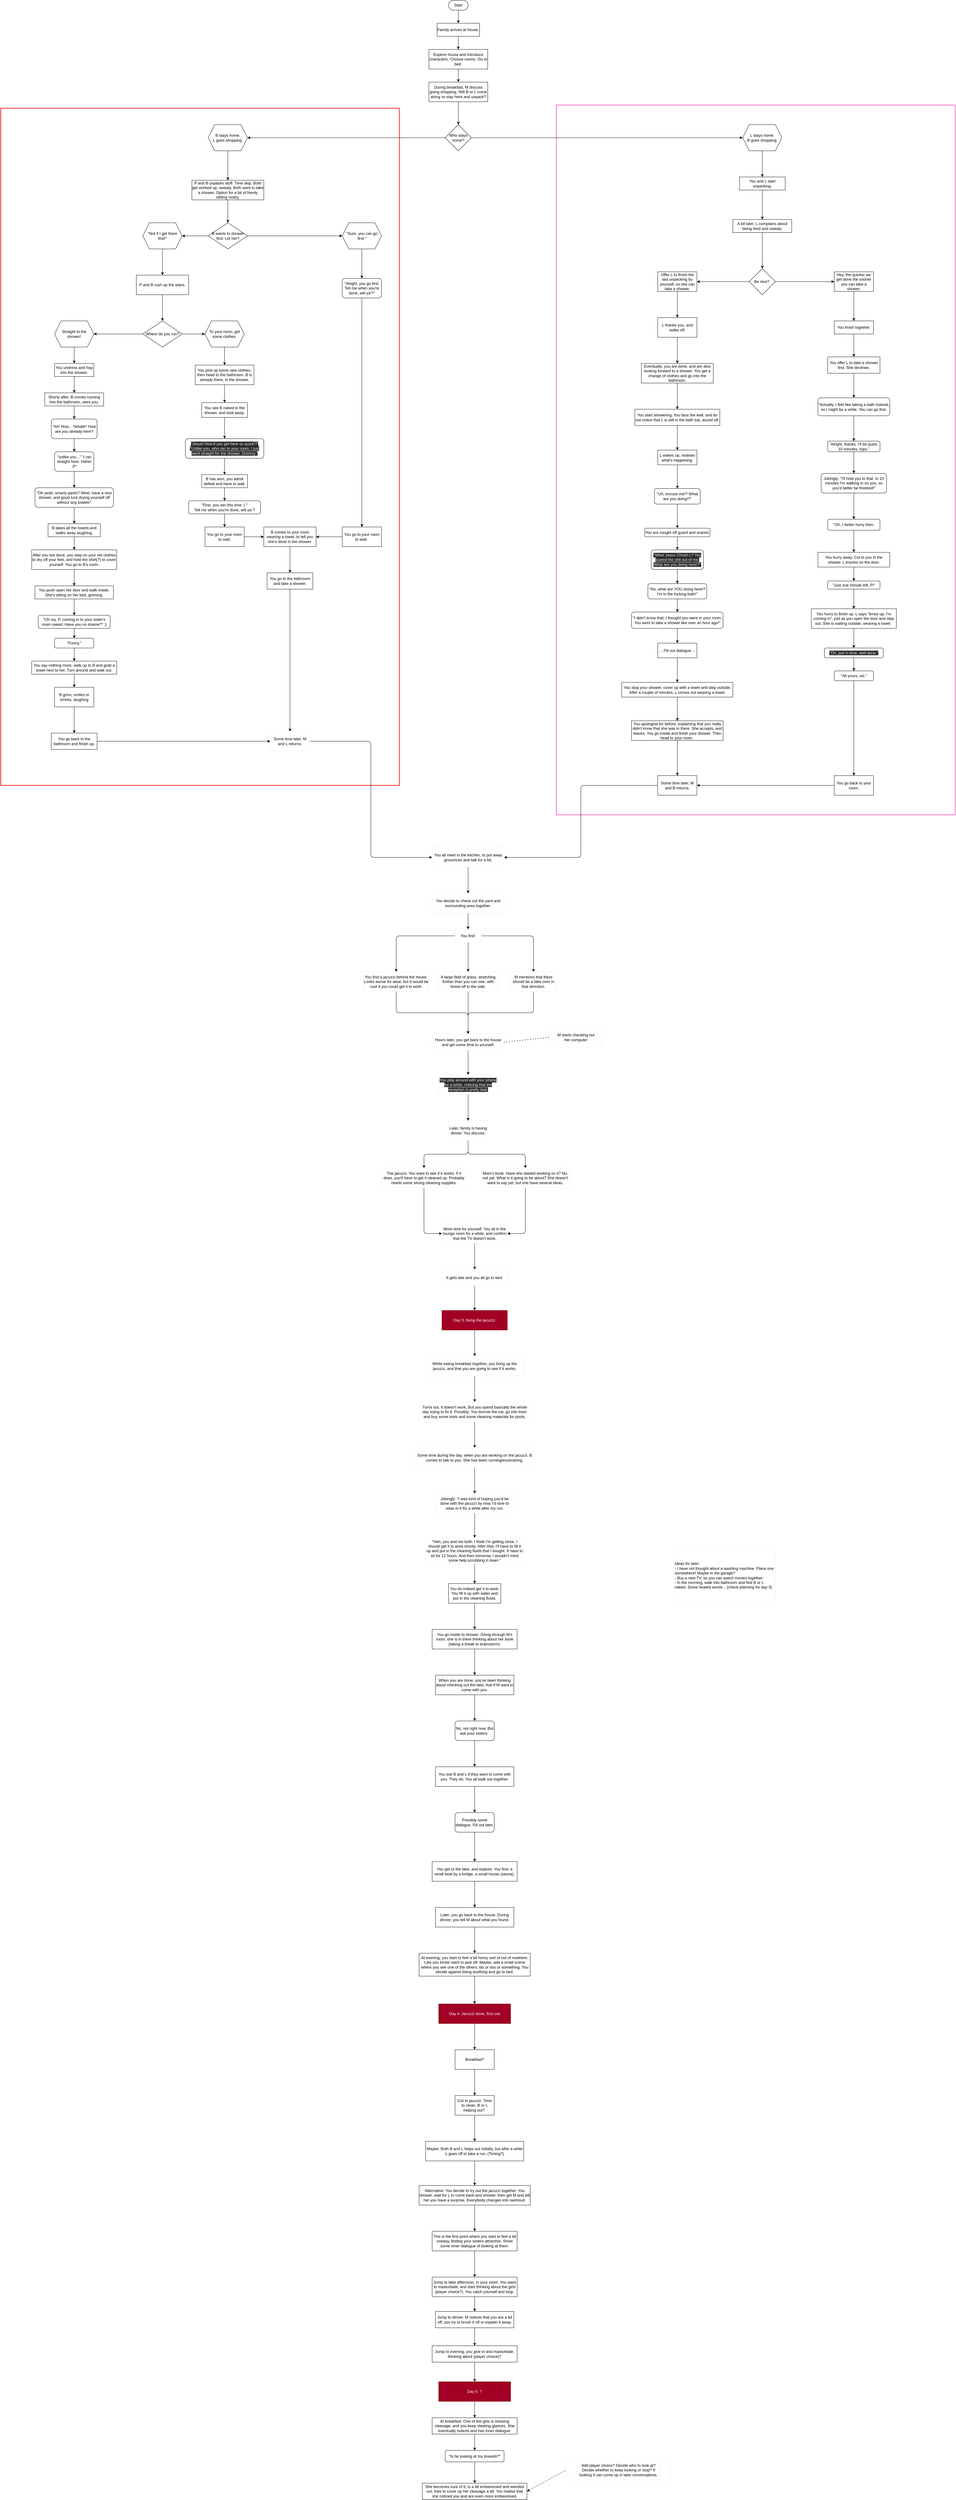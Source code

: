 <mxfile>
    <diagram name="Page-1" id="edf60f1a-56cd-e834-aa8a-f176f3a09ee4">
        <mxGraphModel dx="2528" dy="1808" grid="1" gridSize="10" guides="1" tooltips="1" connect="1" arrows="1" fold="1" page="1" pageScale="1" pageWidth="1100" pageHeight="850" background="none" math="0" shadow="0">
            <root>
                <mxCell id="0"/>
                <mxCell id="1" parent="0"/>
                <mxCell id="547" value="" style="rounded=0;whiteSpace=wrap;html=1;fillColor=none;fontColor=#ffffff;strokeColor=#F78FD1;strokeWidth=3;" parent="1" vertex="1">
                    <mxGeometry x="830" y="-370" width="1220" height="2170" as="geometry"/>
                </mxCell>
                <mxCell id="466" value="" style="rounded=0;whiteSpace=wrap;html=1;fillColor=none;fontColor=#ffffff;strokeColor=#F75757;strokeWidth=3;" parent="1" vertex="1">
                    <mxGeometry x="-870" y="-360" width="1220" height="2070" as="geometry"/>
                </mxCell>
                <mxCell id="syWpEsedI9_Z4XTVDD5b-13" style="edgeStyle=orthogonalEdgeStyle;rounded=0;orthogonalLoop=1;jettySize=auto;html=1;entryX=0.5;entryY=0;entryDx=0;entryDy=0;" parent="1" source="syWpEsedI9_Z4XTVDD5b-3" target="syWpEsedI9_Z4XTVDD5b-4" edge="1">
                    <mxGeometry relative="1" as="geometry"/>
                </mxCell>
                <mxCell id="syWpEsedI9_Z4XTVDD5b-3" value="Explore house and introduce characters. Choose rooms. Go to bed." style="whiteSpace=wrap;html=1;" parent="1" vertex="1">
                    <mxGeometry x="440" y="-540" width="180" height="60" as="geometry"/>
                </mxCell>
                <mxCell id="467" style="edgeStyle=orthogonalEdgeStyle;rounded=1;html=1;entryX=0.5;entryY=0;entryDx=0;entryDy=0;" parent="1" source="syWpEsedI9_Z4XTVDD5b-4" target="syWpEsedI9_Z4XTVDD5b-14" edge="1">
                    <mxGeometry relative="1" as="geometry"/>
                </mxCell>
                <mxCell id="syWpEsedI9_Z4XTVDD5b-4" value="During breakfast, M discuss going shopping. Will B or L come along vs stay here and unpack?" style="whiteSpace=wrap;html=1;" parent="1" vertex="1">
                    <mxGeometry x="440" y="-440" width="180" height="60" as="geometry"/>
                </mxCell>
                <mxCell id="syWpEsedI9_Z4XTVDD5b-11" style="edgeStyle=orthogonalEdgeStyle;rounded=0;orthogonalLoop=1;jettySize=auto;html=1;entryX=0.5;entryY=0;entryDx=0;entryDy=0;" parent="1" source="syWpEsedI9_Z4XTVDD5b-7" target="syWpEsedI9_Z4XTVDD5b-10" edge="1">
                    <mxGeometry relative="1" as="geometry"/>
                </mxCell>
                <mxCell id="syWpEsedI9_Z4XTVDD5b-7" value="Start" style="rounded=1;whiteSpace=wrap;html=1;arcSize=50;" parent="1" vertex="1">
                    <mxGeometry x="500" y="-690" width="60" height="30" as="geometry"/>
                </mxCell>
                <mxCell id="syWpEsedI9_Z4XTVDD5b-12" style="edgeStyle=orthogonalEdgeStyle;rounded=0;orthogonalLoop=1;jettySize=auto;html=1;" parent="1" source="syWpEsedI9_Z4XTVDD5b-10" target="syWpEsedI9_Z4XTVDD5b-3" edge="1">
                    <mxGeometry relative="1" as="geometry"/>
                </mxCell>
                <mxCell id="syWpEsedI9_Z4XTVDD5b-10" value="Family arrives at house." style="whiteSpace=wrap;html=1;" parent="1" vertex="1">
                    <mxGeometry x="465" y="-620" width="130" height="40" as="geometry"/>
                </mxCell>
                <mxCell id="syWpEsedI9_Z4XTVDD5b-18" value="" style="edgeStyle=orthogonalEdgeStyle;rounded=0;orthogonalLoop=1;jettySize=auto;html=1;exitX=0;exitY=0.5;exitDx=0;exitDy=0;" parent="1" source="syWpEsedI9_Z4XTVDD5b-14" target="syWpEsedI9_Z4XTVDD5b-17" edge="1">
                    <mxGeometry relative="1" as="geometry">
                        <mxPoint x="320" y="-270" as="sourcePoint"/>
                    </mxGeometry>
                </mxCell>
                <mxCell id="syWpEsedI9_Z4XTVDD5b-20" style="edgeStyle=orthogonalEdgeStyle;rounded=0;orthogonalLoop=1;jettySize=auto;html=1;entryX=0;entryY=0.5;entryDx=0;entryDy=0;" parent="1" source="syWpEsedI9_Z4XTVDD5b-14" target="syWpEsedI9_Z4XTVDD5b-19" edge="1">
                    <mxGeometry relative="1" as="geometry"/>
                </mxCell>
                <mxCell id="syWpEsedI9_Z4XTVDD5b-14" value="Who stays home?" style="rhombus;whiteSpace=wrap;html=1;" parent="1" vertex="1">
                    <mxGeometry x="490" y="-310" width="80" height="80" as="geometry"/>
                </mxCell>
                <mxCell id="3" value="" style="edgeStyle=none;html=1;" parent="1" source="syWpEsedI9_Z4XTVDD5b-17" target="2" edge="1">
                    <mxGeometry relative="1" as="geometry"/>
                </mxCell>
                <mxCell id="syWpEsedI9_Z4XTVDD5b-17" value="B stays home.&lt;br&gt;L goes shopping." style="shape=hexagon;perimeter=hexagonPerimeter2;whiteSpace=wrap;html=1;fixedSize=1;" parent="1" vertex="1">
                    <mxGeometry x="-235" y="-310" width="120" height="80" as="geometry"/>
                </mxCell>
                <mxCell id="480" value="" style="edgeStyle=orthogonalEdgeStyle;rounded=1;html=1;" parent="1" source="syWpEsedI9_Z4XTVDD5b-19" target="478" edge="1">
                    <mxGeometry relative="1" as="geometry"/>
                </mxCell>
                <mxCell id="syWpEsedI9_Z4XTVDD5b-19" value="L stays home.&lt;br&gt;B goes shopping." style="shape=hexagon;perimeter=hexagonPerimeter2;whiteSpace=wrap;html=1;fixedSize=1;" parent="1" vertex="1">
                    <mxGeometry x="1400" y="-310" width="120" height="80" as="geometry"/>
                </mxCell>
                <mxCell id="5" value="" style="edgeStyle=none;html=1;" parent="1" source="2" target="4" edge="1">
                    <mxGeometry relative="1" as="geometry"/>
                </mxCell>
                <mxCell id="2" value="P and B unpacks stuff. Time skip. Both get worked up, sweaty. Both want to take a shower. Option for a bit of frienly sibling rivalry." style="whiteSpace=wrap;html=1;" parent="1" vertex="1">
                    <mxGeometry x="-285" y="-140" width="220" height="60" as="geometry"/>
                </mxCell>
                <mxCell id="7" value="" style="edgeStyle=none;html=1;" parent="1" source="4" target="6" edge="1">
                    <mxGeometry relative="1" as="geometry"/>
                </mxCell>
                <mxCell id="9" value="" style="edgeStyle=none;html=1;" parent="1" source="4" target="8" edge="1">
                    <mxGeometry relative="1" as="geometry"/>
                </mxCell>
                <mxCell id="4" value="B wants to shower first. Let her?" style="rhombus;whiteSpace=wrap;html=1;" parent="1" vertex="1">
                    <mxGeometry x="-235" y="-10" width="120" height="80" as="geometry"/>
                </mxCell>
                <mxCell id="11" value="" style="edgeStyle=none;html=1;" parent="1" source="6" target="10" edge="1">
                    <mxGeometry relative="1" as="geometry"/>
                </mxCell>
                <mxCell id="6" value="&quot;Not if I get there first!&quot;" style="shape=hexagon;perimeter=hexagonPerimeter2;whiteSpace=wrap;html=1;fixedSize=1;" parent="1" vertex="1">
                    <mxGeometry x="-435" y="-10" width="120" height="80" as="geometry"/>
                </mxCell>
                <mxCell id="77" value="" style="edgeStyle=none;html=1;" parent="1" source="8" target="76" edge="1">
                    <mxGeometry relative="1" as="geometry"/>
                </mxCell>
                <mxCell id="8" value="&quot;Sure, you can go first.&quot;" style="shape=hexagon;perimeter=hexagonPerimeter2;whiteSpace=wrap;html=1;fixedSize=1;" parent="1" vertex="1">
                    <mxGeometry x="175" y="-10" width="120" height="80" as="geometry"/>
                </mxCell>
                <mxCell id="45" style="edgeStyle=none;html=1;entryX=0.5;entryY=0;entryDx=0;entryDy=0;" parent="1" source="10" target="12" edge="1">
                    <mxGeometry relative="1" as="geometry"/>
                </mxCell>
                <mxCell id="10" value="P and B rush up the stairs." style="whiteSpace=wrap;html=1;" parent="1" vertex="1">
                    <mxGeometry x="-455" y="150" width="160" height="60" as="geometry"/>
                </mxCell>
                <mxCell id="79" style="edgeStyle=none;html=1;entryX=1;entryY=0.5;entryDx=0;entryDy=0;" parent="1" source="12" target="16" edge="1">
                    <mxGeometry relative="1" as="geometry"/>
                </mxCell>
                <mxCell id="81" style="edgeStyle=none;html=1;entryX=0;entryY=0.5;entryDx=0;entryDy=0;" parent="1" source="12" target="14" edge="1">
                    <mxGeometry relative="1" as="geometry"/>
                </mxCell>
                <mxCell id="12" value="Where do you run?" style="rhombus;whiteSpace=wrap;html=1;" parent="1" vertex="1">
                    <mxGeometry x="-435" y="290" width="120" height="80" as="geometry"/>
                </mxCell>
                <mxCell id="19" value="" style="edgeStyle=none;html=1;" parent="1" source="14" target="18" edge="1">
                    <mxGeometry relative="1" as="geometry"/>
                </mxCell>
                <mxCell id="14" value="To your room, get some clothes." style="shape=hexagon;perimeter=hexagonPerimeter2;whiteSpace=wrap;html=1;fixedSize=1;" parent="1" vertex="1">
                    <mxGeometry x="-245" y="290" width="120" height="80" as="geometry"/>
                </mxCell>
                <mxCell id="35" value="" style="edgeStyle=none;html=1;" parent="1" source="16" target="34" edge="1">
                    <mxGeometry relative="1" as="geometry"/>
                </mxCell>
                <mxCell id="16" value="Straight to the shower!" style="shape=hexagon;perimeter=hexagonPerimeter2;whiteSpace=wrap;html=1;fixedSize=1;" parent="1" vertex="1">
                    <mxGeometry x="-705" y="290" width="120" height="80" as="geometry"/>
                </mxCell>
                <mxCell id="23" value="" style="edgeStyle=none;html=1;" parent="1" source="18" target="22" edge="1">
                    <mxGeometry relative="1" as="geometry"/>
                </mxCell>
                <mxCell id="18" value="You pick up some new clothes, then head to the bathroom. B is already there, in the shower." style="whiteSpace=wrap;html=1;" parent="1" vertex="1">
                    <mxGeometry x="-275" y="425" width="180" height="60" as="geometry"/>
                </mxCell>
                <mxCell id="25" value="" style="edgeStyle=none;html=1;" parent="1" source="22" target="24" edge="1">
                    <mxGeometry relative="1" as="geometry"/>
                </mxCell>
                <mxCell id="22" value="You see B naked in the shower, and look away." style="whiteSpace=wrap;html=1;" parent="1" vertex="1">
                    <mxGeometry x="-255" y="540" width="140" height="45" as="geometry"/>
                </mxCell>
                <mxCell id="33" style="edgeStyle=none;html=1;entryX=0.5;entryY=0;entryDx=0;entryDy=0;" parent="1" source="24" target="32" edge="1">
                    <mxGeometry relative="1" as="geometry"/>
                </mxCell>
                <mxCell id="24" value="&lt;span style=&quot;color: rgb(240 , 240 , 240) ; font-family: &amp;#34;helvetica&amp;#34; ; font-size: 12px ; font-style: normal ; font-weight: 400 ; letter-spacing: normal ; text-align: center ; text-indent: 0px ; text-transform: none ; word-spacing: 0px ; background-color: rgb(42 , 42 , 42) ; display: inline ; float: none&quot;&gt;&quot;Jesus! How'd you get here so quick!?&quot;&lt;/span&gt;&lt;br style=&quot;color: rgb(240 , 240 , 240) ; font-family: &amp;#34;helvetica&amp;#34; ; font-size: 12px ; font-style: normal ; font-weight: 400 ; letter-spacing: normal ; text-align: center ; text-indent: 0px ; text-transform: none ; word-spacing: 0px ; background-color: rgb(42 , 42 , 42)&quot;&gt;&lt;span style=&quot;color: rgb(240 , 240 , 240) ; font-family: &amp;#34;helvetica&amp;#34; ; font-size: 12px ; font-style: normal ; font-weight: 400 ; letter-spacing: normal ; text-align: center ; text-indent: 0px ; text-transform: none ; word-spacing: 0px ; background-color: rgb(42 , 42 , 42) ; display: inline ; float: none&quot;&gt;&quot;Unlike you, who ran to your room, I just went straight for the shower. Dummy.&quot;&lt;/span&gt;&lt;br&gt;" style="rounded=1;whiteSpace=wrap;html=1;" parent="1" vertex="1">
                    <mxGeometry x="-305" y="650" width="240" height="60" as="geometry"/>
                </mxCell>
                <mxCell id="58" value="" style="edgeStyle=none;html=1;" parent="1" source="32" target="57" edge="1">
                    <mxGeometry relative="1" as="geometry"/>
                </mxCell>
                <mxCell id="32" value="B has won, you admit defeat and have to wait." style="whiteSpace=wrap;html=1;" parent="1" vertex="1">
                    <mxGeometry x="-255" y="760" width="140" height="40" as="geometry"/>
                </mxCell>
                <mxCell id="37" value="" style="edgeStyle=none;html=1;" parent="1" source="34" target="36" edge="1">
                    <mxGeometry relative="1" as="geometry"/>
                </mxCell>
                <mxCell id="34" value="You undress and hop into the shower." style="whiteSpace=wrap;html=1;" parent="1" vertex="1">
                    <mxGeometry x="-705" y="420" width="120" height="40" as="geometry"/>
                </mxCell>
                <mxCell id="39" value="" style="edgeStyle=none;html=1;" parent="1" source="36" target="38" edge="1">
                    <mxGeometry relative="1" as="geometry"/>
                </mxCell>
                <mxCell id="36" value="Shorty after, B comes running into the bathroom, sees you." style="whiteSpace=wrap;html=1;" parent="1" vertex="1">
                    <mxGeometry x="-735" y="510" width="180" height="40" as="geometry"/>
                </mxCell>
                <mxCell id="41" value="" style="edgeStyle=none;html=1;" parent="1" source="38" target="40" edge="1">
                    <mxGeometry relative="1" as="geometry"/>
                </mxCell>
                <mxCell id="38" value="&quot;Ah! How... *breath* How are you already here?" style="rounded=1;whiteSpace=wrap;html=1;" parent="1" vertex="1">
                    <mxGeometry x="-715" y="590" width="140" height="60" as="geometry"/>
                </mxCell>
                <mxCell id="47" value="" style="edgeStyle=none;html=1;" parent="1" source="40" target="46" edge="1">
                    <mxGeometry relative="1" as="geometry"/>
                </mxCell>
                <mxCell id="40" value="&quot;unlike you...&quot; &quot;I ran straight here. Haha! :P&quot;" style="whiteSpace=wrap;html=1;rounded=1;" parent="1" vertex="1">
                    <mxGeometry x="-705" y="690" width="120" height="60" as="geometry"/>
                </mxCell>
                <mxCell id="53" value="" style="edgeStyle=none;html=1;entryX=0.5;entryY=0;entryDx=0;entryDy=0;" parent="1" source="46" target="54" edge="1">
                    <mxGeometry relative="1" as="geometry">
                        <mxPoint x="-645" y="940" as="targetPoint"/>
                    </mxGeometry>
                </mxCell>
                <mxCell id="46" value="&quot;Oh yeah, smarty pants? Weel, have a nice shower, and good luck drying yourself off without any towels!&quot;" style="whiteSpace=wrap;html=1;rounded=1;" parent="1" vertex="1">
                    <mxGeometry x="-765" y="800" width="240" height="60" as="geometry"/>
                </mxCell>
                <mxCell id="61" value="" style="edgeStyle=none;html=1;" parent="1" source="54" target="60" edge="1">
                    <mxGeometry relative="1" as="geometry"/>
                </mxCell>
                <mxCell id="54" value="B takes all the towels and walks away laughing." style="whiteSpace=wrap;html=1;" parent="1" vertex="1">
                    <mxGeometry x="-725" y="910" width="160" height="40" as="geometry"/>
                </mxCell>
                <mxCell id="83" value="" style="edgeStyle=none;html=1;" parent="1" source="55" target="82" edge="1">
                    <mxGeometry relative="1" as="geometry"/>
                </mxCell>
                <mxCell id="55" value="You go to your room to wait." style="whiteSpace=wrap;html=1;" parent="1" vertex="1">
                    <mxGeometry x="-245" y="920" width="120" height="60" as="geometry"/>
                </mxCell>
                <mxCell id="59" style="edgeStyle=none;html=1;" parent="1" source="57" target="55" edge="1">
                    <mxGeometry relative="1" as="geometry"/>
                </mxCell>
                <mxCell id="57" value="&quot;Fine, you win this time ;) &quot;&lt;br&gt;Tell me when you're done, will ya´?" style="rounded=1;whiteSpace=wrap;html=1;" parent="1" vertex="1">
                    <mxGeometry x="-295" y="840" width="220" height="40" as="geometry"/>
                </mxCell>
                <mxCell id="63" value="" style="edgeStyle=none;html=1;" parent="1" source="60" target="62" edge="1">
                    <mxGeometry relative="1" as="geometry"/>
                </mxCell>
                <mxCell id="60" value="After you are done, you step on your old clothes to dry off your feet, and hold the shirt(?) to cover yourself. You go to B's room." style="whiteSpace=wrap;html=1;" parent="1" vertex="1">
                    <mxGeometry x="-775" y="990" width="260" height="60" as="geometry"/>
                </mxCell>
                <mxCell id="65" value="" style="edgeStyle=none;html=1;" parent="1" source="62" target="64" edge="1">
                    <mxGeometry relative="1" as="geometry"/>
                </mxCell>
                <mxCell id="62" value="You push open her door and walk inside. She's sitting on her bed, grinning." style="whiteSpace=wrap;html=1;" parent="1" vertex="1">
                    <mxGeometry x="-765" y="1100" width="240" height="40" as="geometry"/>
                </mxCell>
                <mxCell id="73" value="" style="edgeStyle=none;html=1;" parent="1" source="64" target="72" edge="1">
                    <mxGeometry relative="1" as="geometry"/>
                </mxCell>
                <mxCell id="64" value="&quot;Oh my, P, coming in to your sister's room naked. Have you no shame?&quot; ;)" style="rounded=1;whiteSpace=wrap;html=1;" parent="1" vertex="1">
                    <mxGeometry x="-755" y="1190" width="220" height="40" as="geometry"/>
                </mxCell>
                <mxCell id="71" value="" style="edgeStyle=none;html=1;" parent="1" source="68" target="70" edge="1">
                    <mxGeometry relative="1" as="geometry"/>
                </mxCell>
                <mxCell id="68" value="You say nothing more, walk up to B and grab a towel next to her. Turn around and walk out." style="whiteSpace=wrap;html=1;" parent="1" vertex="1">
                    <mxGeometry x="-775" y="1330" width="260" height="40" as="geometry"/>
                </mxCell>
                <mxCell id="87" value="" style="edgeStyle=none;html=1;" parent="1" source="70" target="86" edge="1">
                    <mxGeometry relative="1" as="geometry"/>
                </mxCell>
                <mxCell id="70" value="B grins, smiles or smirks, laughing" style="whiteSpace=wrap;html=1;" parent="1" vertex="1">
                    <mxGeometry x="-705" y="1410" width="120" height="60" as="geometry"/>
                </mxCell>
                <mxCell id="75" style="edgeStyle=none;html=1;" parent="1" source="72" target="68" edge="1">
                    <mxGeometry relative="1" as="geometry"/>
                </mxCell>
                <mxCell id="72" value="&quot;Funny.&quot;" style="whiteSpace=wrap;html=1;rounded=1;" parent="1" vertex="1">
                    <mxGeometry x="-705" y="1260" width="120" height="30" as="geometry"/>
                </mxCell>
                <mxCell id="85" style="edgeStyle=none;html=1;entryX=0.5;entryY=0;entryDx=0;entryDy=0;" parent="1" source="76" target="78" edge="1">
                    <mxGeometry relative="1" as="geometry"/>
                </mxCell>
                <mxCell id="76" value="&quot;Alright, you go first. Tell me when you're done, will ya'?&quot;" style="rounded=1;whiteSpace=wrap;html=1;" parent="1" vertex="1">
                    <mxGeometry x="175" y="160" width="120" height="60" as="geometry"/>
                </mxCell>
                <mxCell id="84" style="edgeStyle=none;html=1;entryX=1;entryY=0.5;entryDx=0;entryDy=0;" parent="1" source="78" target="82" edge="1">
                    <mxGeometry relative="1" as="geometry"/>
                </mxCell>
                <mxCell id="78" value="You go to your room to wait.&amp;nbsp;" style="whiteSpace=wrap;html=1;" parent="1" vertex="1">
                    <mxGeometry x="175" y="920" width="120" height="60" as="geometry"/>
                </mxCell>
                <mxCell id="89" value="" style="edgeStyle=none;html=1;" parent="1" source="82" target="88" edge="1">
                    <mxGeometry relative="1" as="geometry"/>
                </mxCell>
                <mxCell id="82" value="B comes to your room wearing a towel, to tell you she's done in the shower." style="whiteSpace=wrap;html=1;" parent="1" vertex="1">
                    <mxGeometry x="-65" y="920" width="160" height="60" as="geometry"/>
                </mxCell>
                <mxCell id="91" value="" style="edgeStyle=none;html=1;" parent="1" source="86" target="90" edge="1">
                    <mxGeometry relative="1" as="geometry"/>
                </mxCell>
                <mxCell id="86" value="You go back to the bathroom and finish up." style="whiteSpace=wrap;html=1;" parent="1" vertex="1">
                    <mxGeometry x="-715" y="1550" width="140" height="50" as="geometry"/>
                </mxCell>
                <mxCell id="94" style="edgeStyle=none;html=1;entryX=0.5;entryY=0;entryDx=0;entryDy=0;" parent="1" source="88" target="90" edge="1">
                    <mxGeometry relative="1" as="geometry"/>
                </mxCell>
                <mxCell id="88" value="You go to the bathroom and take a shower." style="whiteSpace=wrap;html=1;" parent="1" vertex="1">
                    <mxGeometry x="-55" y="1060" width="140" height="50" as="geometry"/>
                </mxCell>
                <mxCell id="549" style="edgeStyle=orthogonalEdgeStyle;rounded=1;html=1;entryX=0;entryY=0.5;entryDx=0;entryDy=0;" parent="1" source="90" target="548" edge="1">
                    <mxGeometry relative="1" as="geometry"/>
                </mxCell>
                <mxCell id="90" value="Some time later, M and L returns." style="whiteSpace=wrap;html=1;strokeColor=#F0F0F0;" parent="1" vertex="1">
                    <mxGeometry x="-45" y="1545" width="120" height="60" as="geometry"/>
                </mxCell>
                <mxCell id="473" value="" style="edgeStyle=orthogonalEdgeStyle;rounded=1;html=1;" parent="1" source="468" target="472" edge="1">
                    <mxGeometry relative="1" as="geometry"/>
                </mxCell>
                <mxCell id="468" value="A bit later, L complains about being tired and sweaty." style="whiteSpace=wrap;html=1;" parent="1" vertex="1">
                    <mxGeometry x="1370" y="-20" width="180" height="40" as="geometry"/>
                </mxCell>
                <mxCell id="475" value="" style="edgeStyle=orthogonalEdgeStyle;rounded=1;html=1;" parent="1" source="472" target="474" edge="1">
                    <mxGeometry relative="1" as="geometry"/>
                </mxCell>
                <mxCell id="477" value="" style="edgeStyle=orthogonalEdgeStyle;rounded=1;html=1;" parent="1" source="472" target="476" edge="1">
                    <mxGeometry relative="1" as="geometry"/>
                </mxCell>
                <mxCell id="472" value="Be nice?&amp;nbsp;" style="rhombus;whiteSpace=wrap;html=1;" parent="1" vertex="1">
                    <mxGeometry x="1420" y="130" width="80" height="80" as="geometry"/>
                </mxCell>
                <mxCell id="483" value="" style="edgeStyle=orthogonalEdgeStyle;rounded=1;html=1;" parent="1" source="474" target="482" edge="1">
                    <mxGeometry relative="1" as="geometry"/>
                </mxCell>
                <mxCell id="474" value="Offer L to finish the last unpacking by yourself, so she can take a shower." style="whiteSpace=wrap;html=1;" parent="1" vertex="1">
                    <mxGeometry x="1140" y="140" width="120" height="60" as="geometry"/>
                </mxCell>
                <mxCell id="507" value="" style="edgeStyle=orthogonalEdgeStyle;rounded=1;html=1;" parent="1" source="476" target="506" edge="1">
                    <mxGeometry relative="1" as="geometry"/>
                </mxCell>
                <mxCell id="476" value="Hey, the quicker we get done the sooner you can take a shower." style="whiteSpace=wrap;html=1;" parent="1" vertex="1">
                    <mxGeometry x="1680" y="140" width="120" height="60" as="geometry"/>
                </mxCell>
                <mxCell id="481" value="" style="edgeStyle=orthogonalEdgeStyle;rounded=1;html=1;" parent="1" source="478" target="468" edge="1">
                    <mxGeometry relative="1" as="geometry"/>
                </mxCell>
                <mxCell id="478" value="You and L start unpacking." style="whiteSpace=wrap;html=1;" parent="1" vertex="1">
                    <mxGeometry x="1390" y="-150" width="140" height="40" as="geometry"/>
                </mxCell>
                <mxCell id="485" value="" style="edgeStyle=orthogonalEdgeStyle;rounded=1;html=1;" parent="1" source="482" target="484" edge="1">
                    <mxGeometry relative="1" as="geometry"/>
                </mxCell>
                <mxCell id="482" value="L thanks you, and walks off." style="whiteSpace=wrap;html=1;" parent="1" vertex="1">
                    <mxGeometry x="1140" y="280" width="120" height="60" as="geometry"/>
                </mxCell>
                <mxCell id="487" value="" style="edgeStyle=orthogonalEdgeStyle;rounded=1;html=1;" parent="1" source="484" target="486" edge="1">
                    <mxGeometry relative="1" as="geometry"/>
                </mxCell>
                <mxCell id="484" value="Eventually, you are done, and are also looking forward to a shower. You get a change of clothes and go into the bathroom." style="whiteSpace=wrap;html=1;" parent="1" vertex="1">
                    <mxGeometry x="1090" y="420" width="220" height="60" as="geometry"/>
                </mxCell>
                <mxCell id="489" value="" style="edgeStyle=orthogonalEdgeStyle;rounded=1;html=1;" parent="1" source="486" target="488" edge="1">
                    <mxGeometry relative="1" as="geometry"/>
                </mxCell>
                <mxCell id="486" value="You start showering. You face the wall, and do not notice that L is still in the bath tub, dozed off." style="whiteSpace=wrap;html=1;" parent="1" vertex="1">
                    <mxGeometry x="1070" y="560" width="260" height="50" as="geometry"/>
                </mxCell>
                <mxCell id="491" value="" style="edgeStyle=orthogonalEdgeStyle;rounded=1;html=1;" parent="1" source="488" target="490" edge="1">
                    <mxGeometry relative="1" as="geometry"/>
                </mxCell>
                <mxCell id="488" value="L wakes up, realises what's happening." style="whiteSpace=wrap;html=1;" parent="1" vertex="1">
                    <mxGeometry x="1140" y="685" width="120" height="45" as="geometry"/>
                </mxCell>
                <mxCell id="493" value="" style="edgeStyle=orthogonalEdgeStyle;rounded=1;html=1;" parent="1" source="490" target="492" edge="1">
                    <mxGeometry relative="1" as="geometry"/>
                </mxCell>
                <mxCell id="490" value="&quot;Uh, excuse me!? What are you doing!?&quot;" style="rounded=1;whiteSpace=wrap;html=1;" parent="1" vertex="1">
                    <mxGeometry x="1130" y="802.5" width="140" height="47.5" as="geometry"/>
                </mxCell>
                <mxCell id="503" value="" style="edgeStyle=orthogonalEdgeStyle;rounded=1;html=1;" parent="1" source="492" target="502" edge="1">
                    <mxGeometry relative="1" as="geometry"/>
                </mxCell>
                <mxCell id="492" value="You are cought off guard and scared." style="rounded=1;whiteSpace=wrap;html=1;" parent="1" vertex="1">
                    <mxGeometry x="1100" y="923.75" width="200" height="26.25" as="geometry"/>
                </mxCell>
                <mxCell id="497" value="" style="edgeStyle=orthogonalEdgeStyle;rounded=1;html=1;" parent="1" source="494" target="496" edge="1">
                    <mxGeometry relative="1" as="geometry"/>
                </mxCell>
                <mxCell id="494" value="&quot;No, what are YOU doing here!? I'm in the fucking bath!&quot;" style="rounded=1;whiteSpace=wrap;html=1;" parent="1" vertex="1">
                    <mxGeometry x="1110" y="1093.12" width="180" height="46.88" as="geometry"/>
                </mxCell>
                <mxCell id="501" value="" style="edgeStyle=orthogonalEdgeStyle;rounded=1;html=1;" parent="1" source="496" target="500" edge="1">
                    <mxGeometry relative="1" as="geometry"/>
                </mxCell>
                <mxCell id="496" value="&quot;I didn't know that; I thought you were in your room. You went to take a shower like over an hour ago!&quot;" style="rounded=1;whiteSpace=wrap;html=1;" parent="1" vertex="1">
                    <mxGeometry x="1060" y="1180" width="280" height="50" as="geometry"/>
                </mxCell>
                <mxCell id="543" value="" style="edgeStyle=orthogonalEdgeStyle;rounded=1;html=1;" parent="1" source="500" target="542" edge="1">
                    <mxGeometry relative="1" as="geometry"/>
                </mxCell>
                <mxCell id="500" value="... Fill out dialogue ..." style="whiteSpace=wrap;html=1;" parent="1" vertex="1">
                    <mxGeometry x="1140" y="1275" width="120" height="45" as="geometry"/>
                </mxCell>
                <mxCell id="505" style="edgeStyle=orthogonalEdgeStyle;rounded=1;html=1;entryX=0.5;entryY=0;entryDx=0;entryDy=0;" parent="1" source="502" target="494" edge="1">
                    <mxGeometry relative="1" as="geometry"/>
                </mxCell>
                <mxCell id="502" value="&lt;span style=&quot;color: rgb(240 , 240 , 240) ; font-family: &amp;#34;helvetica&amp;#34; ; font-size: 12px ; font-style: normal ; font-weight: 400 ; letter-spacing: normal ; text-align: center ; text-indent: 0px ; text-transform: none ; word-spacing: 0px ; background-color: rgb(42 , 42 , 42) ; display: inline ; float: none&quot;&gt;&quot;Wha! Jesus Christ! L? You scared the shit out of me. What are you doing here!?&quot;&lt;/span&gt;&lt;br&gt;" style="rounded=1;whiteSpace=wrap;html=1;" parent="1" vertex="1">
                    <mxGeometry x="1120" y="990" width="160" height="60" as="geometry"/>
                </mxCell>
                <mxCell id="509" value="" style="edgeStyle=orthogonalEdgeStyle;rounded=1;html=1;" parent="1" source="506" target="508" edge="1">
                    <mxGeometry relative="1" as="geometry"/>
                </mxCell>
                <mxCell id="506" value="You finish together." style="whiteSpace=wrap;html=1;" parent="1" vertex="1">
                    <mxGeometry x="1680" y="290" width="120" height="40" as="geometry"/>
                </mxCell>
                <mxCell id="511" value="" style="edgeStyle=orthogonalEdgeStyle;rounded=1;html=1;" parent="1" source="508" target="510" edge="1">
                    <mxGeometry relative="1" as="geometry"/>
                </mxCell>
                <mxCell id="508" value="You offer L to take a shower first. She declines:" style="whiteSpace=wrap;html=1;" parent="1" vertex="1">
                    <mxGeometry x="1660" y="400" width="160" height="50" as="geometry"/>
                </mxCell>
                <mxCell id="513" value="" style="edgeStyle=orthogonalEdgeStyle;rounded=1;html=1;" parent="1" source="510" target="512" edge="1">
                    <mxGeometry relative="1" as="geometry"/>
                </mxCell>
                <mxCell id="510" value="&quot;Actually, I feel like taking a bath instead, so I might be a while. You can go first." style="rounded=1;whiteSpace=wrap;html=1;" parent="1" vertex="1">
                    <mxGeometry x="1630" y="525" width="220" height="55" as="geometry"/>
                </mxCell>
                <mxCell id="515" value="" style="edgeStyle=orthogonalEdgeStyle;rounded=1;html=1;" parent="1" source="512" target="514" edge="1">
                    <mxGeometry relative="1" as="geometry"/>
                </mxCell>
                <mxCell id="512" value="&quot;Alright, thanks. I'll be quick. 10 minutes, tops.&quot;" style="rounded=1;whiteSpace=wrap;html=1;" parent="1" vertex="1">
                    <mxGeometry x="1660" y="657.5" width="160" height="32.5" as="geometry"/>
                </mxCell>
                <mxCell id="517" value="" style="edgeStyle=orthogonalEdgeStyle;rounded=1;html=1;" parent="1" source="514" target="516" edge="1">
                    <mxGeometry relative="1" as="geometry"/>
                </mxCell>
                <mxCell id="514" value="Jokingly: &quot;I'll hold you to that. In 10 minutes I'm walking in on you, so you'd better be finished!&quot;" style="rounded=1;whiteSpace=wrap;html=1;" parent="1" vertex="1">
                    <mxGeometry x="1640" y="756.25" width="200" height="60" as="geometry"/>
                </mxCell>
                <mxCell id="521" value="" style="edgeStyle=orthogonalEdgeStyle;rounded=1;html=1;" parent="1" source="516" target="520" edge="1">
                    <mxGeometry relative="1" as="geometry"/>
                </mxCell>
                <mxCell id="516" value="&quot;Oh, I better hurry then." style="rounded=1;whiteSpace=wrap;html=1;" parent="1" vertex="1">
                    <mxGeometry x="1660" y="896.25" width="160" height="33.75" as="geometry"/>
                </mxCell>
                <mxCell id="523" value="" style="edgeStyle=orthogonalEdgeStyle;rounded=1;html=1;" parent="1" source="520" target="522" edge="1">
                    <mxGeometry relative="1" as="geometry"/>
                </mxCell>
                <mxCell id="520" value="You hurry away. Cut to you in the shower. L knocks on the door." style="whiteSpace=wrap;html=1;" parent="1" vertex="1">
                    <mxGeometry x="1630" y="997.5" width="220" height="45" as="geometry"/>
                </mxCell>
                <mxCell id="532" value="" style="edgeStyle=orthogonalEdgeStyle;rounded=1;html=1;" parent="1" source="522" target="530" edge="1">
                    <mxGeometry relative="1" as="geometry"/>
                </mxCell>
                <mxCell id="522" value="&quot;Just one minute left, P!&quot;" style="rounded=1;whiteSpace=wrap;html=1;" parent="1" vertex="1">
                    <mxGeometry x="1660" y="1085" width="160" height="25" as="geometry"/>
                </mxCell>
                <mxCell id="536" value="" style="edgeStyle=orthogonalEdgeStyle;rounded=1;html=1;" parent="1" source="530" target="535" edge="1">
                    <mxGeometry relative="1" as="geometry"/>
                </mxCell>
                <mxCell id="530" value="&lt;span&gt;You hurry to finish up. L says &quot;times up, I'm coming in&quot;, just as you open the door and step out. She is waiting outside, wearing a towel.&amp;nbsp;&lt;/span&gt;" style="whiteSpace=wrap;html=1;" parent="1" vertex="1">
                    <mxGeometry x="1610" y="1170" width="260" height="60" as="geometry"/>
                </mxCell>
                <mxCell id="541" style="edgeStyle=orthogonalEdgeStyle;rounded=1;html=1;entryX=1;entryY=0.5;entryDx=0;entryDy=0;" parent="1" source="533" target="540" edge="1">
                    <mxGeometry relative="1" as="geometry"/>
                </mxCell>
                <mxCell id="533" value="You go back to your room." style="whiteSpace=wrap;html=1;" parent="1" vertex="1">
                    <mxGeometry x="1680" y="1680" width="120" height="60" as="geometry"/>
                </mxCell>
                <mxCell id="538" value="" style="edgeStyle=orthogonalEdgeStyle;rounded=1;html=1;" parent="1" source="535" target="537" edge="1">
                    <mxGeometry relative="1" as="geometry"/>
                </mxCell>
                <mxCell id="535" value="&#10;&#10;&lt;span style=&quot;color: rgb(240, 240, 240); font-family: helvetica; font-size: 12px; font-style: normal; font-weight: 400; letter-spacing: normal; text-align: center; text-indent: 0px; text-transform: none; word-spacing: 0px; background-color: rgb(42, 42, 42); display: inline; float: none;&quot;&gt;&quot;Oh, just in time, well done.&quot;&lt;/span&gt;&#10;&#10;" style="rounded=1;whiteSpace=wrap;html=1;" parent="1" vertex="1">
                    <mxGeometry x="1650" y="1290" width="180" height="30" as="geometry"/>
                </mxCell>
                <mxCell id="539" value="" style="edgeStyle=orthogonalEdgeStyle;rounded=1;html=1;" parent="1" source="537" target="533" edge="1">
                    <mxGeometry relative="1" as="geometry"/>
                </mxCell>
                <mxCell id="537" value="&quot;All yours, sis.&quot;" style="rounded=1;whiteSpace=wrap;html=1;" parent="1" vertex="1">
                    <mxGeometry x="1680" y="1360" width="120" height="30" as="geometry"/>
                </mxCell>
                <mxCell id="550" style="edgeStyle=orthogonalEdgeStyle;rounded=1;html=1;entryX=1;entryY=0.5;entryDx=0;entryDy=0;" parent="1" source="540" target="548" edge="1">
                    <mxGeometry relative="1" as="geometry"/>
                </mxCell>
                <mxCell id="540" value="Some time later, M and B returns." style="whiteSpace=wrap;html=1;" parent="1" vertex="1">
                    <mxGeometry x="1140" y="1680" width="120" height="60" as="geometry"/>
                </mxCell>
                <mxCell id="545" value="" style="edgeStyle=orthogonalEdgeStyle;rounded=1;html=1;" parent="1" source="542" target="544" edge="1">
                    <mxGeometry relative="1" as="geometry"/>
                </mxCell>
                <mxCell id="542" value="You stop your shower, cover up with a towel and step outside. After a couple of minutes, L comes out wearing a towel." style="whiteSpace=wrap;html=1;" parent="1" vertex="1">
                    <mxGeometry x="1030" y="1395" width="340" height="45" as="geometry"/>
                </mxCell>
                <mxCell id="546" value="" style="edgeStyle=orthogonalEdgeStyle;rounded=1;html=1;" parent="1" source="544" target="540" edge="1">
                    <mxGeometry relative="1" as="geometry"/>
                </mxCell>
                <mxCell id="544" value="You apologise for before, explaining that you really didn't know that she was in there. She accepts, and leaves. You go inside and finish your shower. Then head to your room.&amp;nbsp;" style="whiteSpace=wrap;html=1;" parent="1" vertex="1">
                    <mxGeometry x="1060" y="1512.5" width="280" height="60" as="geometry"/>
                </mxCell>
                <mxCell id="552" value="" style="edgeStyle=orthogonalEdgeStyle;rounded=1;html=1;" parent="1" source="548" target="551" edge="1">
                    <mxGeometry relative="1" as="geometry"/>
                </mxCell>
                <mxCell id="548" value="You all meet in the kitchen, to put away grocerices and talk for a bit." style="whiteSpace=wrap;html=1;strokeColor=#F0F0F0;strokeWidth=1;fillColor=none;" parent="1" vertex="1">
                    <mxGeometry x="450" y="1900" width="220" height="60" as="geometry"/>
                </mxCell>
                <mxCell id="556" value="" style="edgeStyle=orthogonalEdgeStyle;rounded=1;html=1;" parent="1" source="551" target="555" edge="1">
                    <mxGeometry relative="1" as="geometry"/>
                </mxCell>
                <mxCell id="551" value="You decide to check out the yard and surrounding area together." style="whiteSpace=wrap;html=1;fillColor=none;strokeColor=#F0F0F0;strokeWidth=1;" parent="1" vertex="1">
                    <mxGeometry x="450" y="2040" width="220" height="60" as="geometry"/>
                </mxCell>
                <mxCell id="568" style="edgeStyle=orthogonalEdgeStyle;rounded=1;html=1;exitX=0.5;exitY=1;exitDx=0;exitDy=0;" parent="1" source="553" target="561" edge="1">
                    <mxGeometry relative="1" as="geometry"/>
                </mxCell>
                <mxCell id="553" value="You find a jacuzzi behind the house. Looks worse for wear, but it would be cool if you could get it to work." style="whiteSpace=wrap;html=1;strokeColor=#F0F0F0;strokeWidth=1;fillColor=none;" parent="1" vertex="1">
                    <mxGeometry x="240" y="2280" width="200" height="60" as="geometry"/>
                </mxCell>
                <mxCell id="569" style="edgeStyle=orthogonalEdgeStyle;rounded=1;html=1;exitX=0.5;exitY=1;exitDx=0;exitDy=0;entryX=0.5;entryY=0;entryDx=0;entryDy=0;" parent="1" source="554" target="561" edge="1">
                    <mxGeometry relative="1" as="geometry"/>
                </mxCell>
                <mxCell id="554" value="M mentions that there should be a lake over in that direction." style="whiteSpace=wrap;html=1;strokeColor=#F0F0F0;strokeWidth=1;fillColor=none;" parent="1" vertex="1">
                    <mxGeometry x="690" y="2280" width="140" height="60" as="geometry"/>
                </mxCell>
                <mxCell id="558" value="" style="edgeStyle=orthogonalEdgeStyle;rounded=1;html=1;" parent="1" source="555" target="557" edge="1">
                    <mxGeometry relative="1" as="geometry"/>
                </mxCell>
                <mxCell id="559" style="edgeStyle=orthogonalEdgeStyle;rounded=1;html=1;entryX=0.5;entryY=0;entryDx=0;entryDy=0;" parent="1" source="555" target="553" edge="1">
                    <mxGeometry relative="1" as="geometry"/>
                </mxCell>
                <mxCell id="560" style="edgeStyle=orthogonalEdgeStyle;rounded=1;html=1;entryX=0.5;entryY=0;entryDx=0;entryDy=0;" parent="1" source="555" target="554" edge="1">
                    <mxGeometry relative="1" as="geometry"/>
                </mxCell>
                <mxCell id="555" value="You find:" style="whiteSpace=wrap;html=1;fillColor=none;strokeColor=#F0F0F0;strokeWidth=1;" parent="1" vertex="1">
                    <mxGeometry x="520" y="2150" width="80" height="40" as="geometry"/>
                </mxCell>
                <mxCell id="570" value="" style="edgeStyle=orthogonalEdgeStyle;rounded=1;html=1;" parent="1" source="557" target="561" edge="1">
                    <mxGeometry relative="1" as="geometry"/>
                </mxCell>
                <mxCell id="557" value="A large field of grass, stretching further than you can see, with forest off to the side." style="whiteSpace=wrap;html=1;strokeColor=#F0F0F0;strokeWidth=1;fillColor=none;" parent="1" vertex="1">
                    <mxGeometry x="470" y="2280" width="180" height="60" as="geometry"/>
                </mxCell>
                <mxCell id="563" value="" style="edgeStyle=orthogonalEdgeStyle;rounded=1;html=1;" parent="1" source="561" target="562" edge="1">
                    <mxGeometry relative="1" as="geometry"/>
                </mxCell>
                <mxCell id="561" value="Hours later, you get back to the house and get some time to yourself." style="whiteSpace=wrap;html=1;strokeColor=#F0F0F0;strokeWidth=1;fillColor=none;" parent="1" vertex="1">
                    <mxGeometry x="450" y="2470" width="220" height="50" as="geometry"/>
                </mxCell>
                <mxCell id="574" value="" style="edgeStyle=orthogonalEdgeStyle;rounded=1;html=1;" parent="1" source="562" target="573" edge="1">
                    <mxGeometry relative="1" as="geometry"/>
                </mxCell>
                <mxCell id="562" value="&lt;span style=&quot;color: rgb(240 , 240 , 240) ; font-family: &amp;#34;helvetica&amp;#34; ; font-size: 12px ; font-style: normal ; font-weight: 400 ; letter-spacing: normal ; text-align: center ; text-indent: 0px ; text-transform: none ; word-spacing: 0px ; background-color: rgb(42 , 42 , 42) ; display: inline ; float: none&quot;&gt;&lt;span&gt;You play&amp;nbsp;&lt;/span&gt;around with your phone for a while, noticing that the reception is pretty bad.&lt;/span&gt;" style="whiteSpace=wrap;html=1;fillColor=none;strokeColor=#F0F0F0;strokeWidth=1;" parent="1" vertex="1">
                    <mxGeometry x="470" y="2595" width="180" height="60" as="geometry"/>
                </mxCell>
                <mxCell id="571" value="M starts checking out her computer" style="shape=process;whiteSpace=wrap;html=1;backgroundOutline=1;strokeColor=#F0F0F0;strokeWidth=1;fillColor=none;" parent="1" vertex="1">
                    <mxGeometry x="810" y="2450" width="160" height="60" as="geometry"/>
                </mxCell>
                <mxCell id="572" value="" style="endArrow=none;dashed=1;html=1;dashPattern=1 3;strokeWidth=2;rounded=1;entryX=0;entryY=0.5;entryDx=0;entryDy=0;exitX=1;exitY=0.5;exitDx=0;exitDy=0;" parent="1" source="561" target="571" edge="1">
                    <mxGeometry width="50" height="50" relative="1" as="geometry">
                        <mxPoint x="670" y="2420" as="sourcePoint"/>
                        <mxPoint x="720" y="2370" as="targetPoint"/>
                    </mxGeometry>
                </mxCell>
                <mxCell id="577" style="edgeStyle=orthogonalEdgeStyle;rounded=1;html=1;entryX=0.5;entryY=0;entryDx=0;entryDy=0;" parent="1" source="573" target="575" edge="1">
                    <mxGeometry relative="1" as="geometry"/>
                </mxCell>
                <mxCell id="578" style="edgeStyle=orthogonalEdgeStyle;rounded=1;html=1;entryX=0.5;entryY=0;entryDx=0;entryDy=0;" parent="1" source="573" target="576" edge="1">
                    <mxGeometry relative="1" as="geometry"/>
                </mxCell>
                <mxCell id="573" value="Later, family is having dinner. You discuss:" style="whiteSpace=wrap;html=1;fillColor=none;strokeColor=#F0F0F0;strokeWidth=1;" parent="1" vertex="1">
                    <mxGeometry x="500" y="2735" width="120" height="60" as="geometry"/>
                </mxCell>
                <mxCell id="581" style="edgeStyle=orthogonalEdgeStyle;rounded=1;html=1;entryX=0;entryY=0.5;entryDx=0;entryDy=0;" parent="1" source="575" target="580" edge="1">
                    <mxGeometry relative="1" as="geometry"/>
                </mxCell>
                <mxCell id="575" value="The jacuzzi. You want to see if it works. If it does, you'll have to get it cleaned up. Probably needs some strong cleaning supplies." style="whiteSpace=wrap;html=1;strokeColor=#F0F0F0;strokeWidth=1;fillColor=none;" parent="1" vertex="1">
                    <mxGeometry x="295" y="2880" width="260" height="60" as="geometry"/>
                </mxCell>
                <mxCell id="582" style="edgeStyle=orthogonalEdgeStyle;rounded=1;html=1;entryX=1;entryY=0.5;entryDx=0;entryDy=0;" parent="1" source="576" target="580" edge="1">
                    <mxGeometry relative="1" as="geometry"/>
                </mxCell>
                <mxCell id="576" value="Mom's book. Have she started working on it? No, not yet. What is it going to be about? She doesn't want to say yet, but she have several ideas." style="whiteSpace=wrap;html=1;strokeColor=#F0F0F0;strokeWidth=1;fillColor=none;" parent="1" vertex="1">
                    <mxGeometry x="600" y="2880" width="270" height="60" as="geometry"/>
                </mxCell>
                <mxCell id="579" value="Ideas for later:&lt;br&gt;- I have not thought about a washing machine. Place one somewhere! Maybe in the garage?&lt;br&gt;&lt;div&gt;&lt;span&gt;- Buy a new TV, so you can watch movies together.&lt;/span&gt;&lt;/div&gt;&lt;div&gt;&lt;span&gt;- In the morning, walk into bathroom and find B or L naked. Some heated words... (check planning for day 3)&lt;/span&gt;&lt;/div&gt;" style="whiteSpace=wrap;html=1;strokeColor=#F0F0F0;strokeWidth=1;fillColor=none;align=left;" parent="1" vertex="1">
                    <mxGeometry x="1190" y="4040" width="310" height="170" as="geometry"/>
                </mxCell>
                <mxCell id="584" value="" style="edgeStyle=orthogonalEdgeStyle;rounded=1;html=1;" parent="1" source="580" target="583" edge="1">
                    <mxGeometry relative="1" as="geometry"/>
                </mxCell>
                <mxCell id="580" value="More time for yourself. You sit in the lounge room for a while, and confirm that the TV doesn't work." style="whiteSpace=wrap;html=1;strokeColor=#F0F0F0;strokeWidth=1;fillColor=none;" parent="1" vertex="1">
                    <mxGeometry x="480" y="3050" width="200" height="60" as="geometry"/>
                </mxCell>
                <mxCell id="586" value="" style="edgeStyle=none;html=1;" parent="1" source="583" target="585" edge="1">
                    <mxGeometry relative="1" as="geometry"/>
                </mxCell>
                <mxCell id="583" value="It gets late and you all go to bed." style="whiteSpace=wrap;html=1;fillColor=none;strokeColor=#F0F0F0;strokeWidth=1;" parent="1" vertex="1">
                    <mxGeometry x="480" y="3190" width="200" height="50" as="geometry"/>
                </mxCell>
                <mxCell id="588" value="" style="edgeStyle=none;html=1;" parent="1" source="585" target="587" edge="1">
                    <mxGeometry relative="1" as="geometry"/>
                </mxCell>
                <mxCell id="585" value="Day 3, fixing the jacuzzi." style="whiteSpace=wrap;html=1;fillColor=#a20025;strokeColor=#6F0000;strokeWidth=1;fontColor=#ffffff;" parent="1" vertex="1">
                    <mxGeometry x="480" y="3315" width="200" height="60" as="geometry"/>
                </mxCell>
                <mxCell id="590" value="" style="edgeStyle=none;html=1;" parent="1" source="587" target="589" edge="1">
                    <mxGeometry relative="1" as="geometry"/>
                </mxCell>
                <mxCell id="587" value="While eating breakfast together, you bring up the jacuzzi, and that you are going to see if it works." style="whiteSpace=wrap;html=1;fillColor=none;strokeColor=#F0F0F0;strokeWidth=1;" parent="1" vertex="1">
                    <mxGeometry x="430" y="3455" width="300" height="60" as="geometry"/>
                </mxCell>
                <mxCell id="592" value="" style="edgeStyle=none;html=1;" parent="1" source="589" target="591" edge="1">
                    <mxGeometry relative="1" as="geometry"/>
                </mxCell>
                <mxCell id="589" value="Turns out, it doesn't work. But you spend basically the whole day trying to fix it. Possibly: You borrow the car, go into town and buy some tools and some cleaning materials for pools." style="whiteSpace=wrap;html=1;fillColor=none;strokeColor=#F0F0F0;strokeWidth=1;" parent="1" vertex="1">
                    <mxGeometry x="410" y="3595" width="340" height="60" as="geometry"/>
                </mxCell>
                <mxCell id="594" value="" style="edgeStyle=none;html=1;" parent="1" source="591" target="593" edge="1">
                    <mxGeometry relative="1" as="geometry"/>
                </mxCell>
                <mxCell id="591" value="Some time during the day, when you are working on the jacuzzi, B comes to talk to you. She has been running/excersising." style="whiteSpace=wrap;html=1;fillColor=none;strokeColor=#F0F0F0;strokeWidth=1;" parent="1" vertex="1">
                    <mxGeometry x="400" y="3735" width="360" height="60" as="geometry"/>
                </mxCell>
                <mxCell id="596" value="" style="edgeStyle=none;html=1;" parent="1" source="593" target="595" edge="1">
                    <mxGeometry relative="1" as="geometry"/>
                </mxCell>
                <mxCell id="593" value="Jokingly: &quot;I was kind of hoping you'd be done with the jacuzzi by now. I'd love to relax in it for a while after my run." style="rounded=1;whiteSpace=wrap;html=1;fillColor=none;strokeColor=#F0F0F0;strokeWidth=1;" parent="1" vertex="1">
                    <mxGeometry x="460" y="3875" width="240" height="60" as="geometry"/>
                </mxCell>
                <mxCell id="600" value="" style="edgeStyle=none;html=1;" parent="1" source="595" target="597" edge="1">
                    <mxGeometry relative="1" as="geometry"/>
                </mxCell>
                <mxCell id="595" value="&quot;Heh, you and me both. I think I'm getting close, I should get it to work shortly. After that, I'll have to fill it up and put in the cleaning fluids that I bought. It have to sit for 12 hours. And then tomorow, I wouldn't mind some help scrubbing it clean.&quot;" style="rounded=1;whiteSpace=wrap;html=1;fillColor=none;strokeColor=#F0F0F0;strokeWidth=1;" parent="1" vertex="1">
                    <mxGeometry x="430" y="4010" width="300" height="80" as="geometry"/>
                </mxCell>
                <mxCell id="602" value="" style="edgeStyle=none;html=1;" parent="1" source="597" target="601" edge="1">
                    <mxGeometry relative="1" as="geometry"/>
                </mxCell>
                <mxCell id="597" value="You do indeed get it to work. You fill it up with water and put in the cleaning fluids." style="whiteSpace=wrap;html=1;" parent="1" vertex="1">
                    <mxGeometry x="500" y="4150" width="160" height="60" as="geometry"/>
                </mxCell>
                <mxCell id="604" value="" style="edgeStyle=none;html=1;" parent="1" source="601" target="603" edge="1">
                    <mxGeometry relative="1" as="geometry"/>
                </mxCell>
                <mxCell id="601" value="You go inside to shower. Going through M's room, she is in there thinking about her book (taking a break to brainstorm)." style="whiteSpace=wrap;html=1;" parent="1" vertex="1">
                    <mxGeometry x="450" y="4290" width="260" height="60" as="geometry"/>
                </mxCell>
                <mxCell id="606" value="" style="edgeStyle=none;html=1;" parent="1" source="603" target="605" edge="1">
                    <mxGeometry relative="1" as="geometry"/>
                </mxCell>
                <mxCell id="603" value="When you are done, you've been thinking about checking out the lake. Ask if M want to come with you." style="whiteSpace=wrap;html=1;" parent="1" vertex="1">
                    <mxGeometry x="460" y="4430" width="240" height="60" as="geometry"/>
                </mxCell>
                <mxCell id="608" value="" style="edgeStyle=none;html=1;" parent="1" source="605" target="607" edge="1">
                    <mxGeometry relative="1" as="geometry"/>
                </mxCell>
                <mxCell id="605" value="No, not right now. But ask your sisters.&amp;nbsp;" style="rounded=1;whiteSpace=wrap;html=1;" parent="1" vertex="1">
                    <mxGeometry x="520" y="4570" width="120" height="60" as="geometry"/>
                </mxCell>
                <mxCell id="612" value="" style="edgeStyle=none;html=1;" parent="1" source="607" target="611" edge="1">
                    <mxGeometry relative="1" as="geometry"/>
                </mxCell>
                <mxCell id="607" value="You ask B and L if they want to come with you. They do. You all walk out together." style="whiteSpace=wrap;html=1;" parent="1" vertex="1">
                    <mxGeometry x="460" y="4710" width="240" height="60" as="geometry"/>
                </mxCell>
                <mxCell id="615" value="" style="edgeStyle=none;html=1;" parent="1" source="609" target="614" edge="1">
                    <mxGeometry relative="1" as="geometry"/>
                </mxCell>
                <mxCell id="609" value="You get to the lake, and explore. You find: a small boat by a bridge, a small house (sauna)." style="whiteSpace=wrap;html=1;" parent="1" vertex="1">
                    <mxGeometry x="450" y="5000" width="260" height="60" as="geometry"/>
                </mxCell>
                <mxCell id="613" value="" style="edgeStyle=none;html=1;" parent="1" source="611" target="609" edge="1">
                    <mxGeometry relative="1" as="geometry"/>
                </mxCell>
                <mxCell id="611" value="Possibly some dialogue. Fill out later." style="rounded=1;whiteSpace=wrap;html=1;" parent="1" vertex="1">
                    <mxGeometry x="520" y="4850" width="120" height="60" as="geometry"/>
                </mxCell>
                <mxCell id="617" value="" style="edgeStyle=none;html=1;" parent="1" source="614" target="616" edge="1">
                    <mxGeometry relative="1" as="geometry"/>
                </mxCell>
                <mxCell id="614" value="Later, you go back to the house. During dinner, you tell M about what you found." style="whiteSpace=wrap;html=1;" parent="1" vertex="1">
                    <mxGeometry x="460" y="5140" width="240" height="60" as="geometry"/>
                </mxCell>
                <mxCell id="619" value="" style="edgeStyle=none;html=1;" parent="1" source="616" target="618" edge="1">
                    <mxGeometry relative="1" as="geometry"/>
                </mxCell>
                <mxCell id="616" value="At evening, you start to feel a bit horny sort of out of nowhere. Like you kinda' want to jack off. Maybe, add a small scene where you see one of the others, tits or ass or something. You decide against doing anything and go to bed." style="whiteSpace=wrap;html=1;" parent="1" vertex="1">
                    <mxGeometry x="410" y="5280" width="340" height="70" as="geometry"/>
                </mxCell>
                <mxCell id="621" value="" style="edgeStyle=none;html=1;" parent="1" source="618" target="620" edge="1">
                    <mxGeometry relative="1" as="geometry"/>
                </mxCell>
                <mxCell id="618" value="Day 4: Jacuzzi done, first use" style="whiteSpace=wrap;html=1;fillColor=#a20025;fontColor=#ffffff;strokeColor=#6F0000;" parent="1" vertex="1">
                    <mxGeometry x="470" y="5435" width="220" height="60" as="geometry"/>
                </mxCell>
                <mxCell id="623" value="" style="edgeStyle=none;html=1;" parent="1" source="620" target="622" edge="1">
                    <mxGeometry relative="1" as="geometry"/>
                </mxCell>
                <mxCell id="620" value="Breakfast?" style="whiteSpace=wrap;html=1;" parent="1" vertex="1">
                    <mxGeometry x="520" y="5575" width="120" height="60" as="geometry"/>
                </mxCell>
                <mxCell id="625" value="" style="edgeStyle=none;html=1;" parent="1" source="622" target="624" edge="1">
                    <mxGeometry relative="1" as="geometry"/>
                </mxCell>
                <mxCell id="622" value="Cut to jacuzzi. Time to clean. B or L helping out?&amp;nbsp;" style="whiteSpace=wrap;html=1;" parent="1" vertex="1">
                    <mxGeometry x="520" y="5715" width="120" height="60" as="geometry"/>
                </mxCell>
                <mxCell id="636" value="" style="edgeStyle=none;html=1;" edge="1" parent="1" source="624" target="630">
                    <mxGeometry relative="1" as="geometry"/>
                </mxCell>
                <mxCell id="624" value="Maybe: Both B and L helps out initially, but after a while L goes off to take a run. (Timing?)" style="whiteSpace=wrap;html=1;" parent="1" vertex="1">
                    <mxGeometry x="430" y="5855" width="300" height="60" as="geometry"/>
                </mxCell>
                <mxCell id="639" value="" style="edgeStyle=none;html=1;" edge="1" parent="1" source="628" target="638">
                    <mxGeometry relative="1" as="geometry"/>
                </mxCell>
                <mxCell id="628" value="This is the first point where you start to feel a bit uneasy, finding your sisters attractive. Show some inner dialogue of looking at them." style="whiteSpace=wrap;html=1;" parent="1" vertex="1">
                    <mxGeometry x="450" y="6130" width="260" height="60" as="geometry"/>
                </mxCell>
                <mxCell id="637" value="" style="edgeStyle=none;html=1;" edge="1" parent="1" source="630" target="628">
                    <mxGeometry relative="1" as="geometry"/>
                </mxCell>
                <mxCell id="630" value="Alternative: You decide to try out the jacuzzi together. You shower, wait for L to come back and shower, then get M and tell her you have a surprise. Everybody changes into swimsuit." style="whiteSpace=wrap;html=1;" vertex="1" parent="1">
                    <mxGeometry x="410" y="5990" width="340" height="60" as="geometry"/>
                </mxCell>
                <mxCell id="641" value="" style="edgeStyle=none;html=1;" edge="1" parent="1" source="638" target="640">
                    <mxGeometry relative="1" as="geometry"/>
                </mxCell>
                <mxCell id="638" value="Jump to later afternoon, in your room. You want to masturbate, and start thinking about the girls (player choice?). You catch yourself and stop." style="whiteSpace=wrap;html=1;" vertex="1" parent="1">
                    <mxGeometry x="450" y="6270" width="260" height="60" as="geometry"/>
                </mxCell>
                <mxCell id="645" value="" style="edgeStyle=none;html=1;" edge="1" parent="1" source="640" target="644">
                    <mxGeometry relative="1" as="geometry"/>
                </mxCell>
                <mxCell id="640" value="Jump to dinner. M notices that you are a bit off, you try to brush it off or explain it away." style="whiteSpace=wrap;html=1;" vertex="1" parent="1">
                    <mxGeometry x="460" y="6375" width="240" height="50" as="geometry"/>
                </mxCell>
                <mxCell id="647" value="" style="edgeStyle=none;html=1;" edge="1" parent="1" source="644" target="646">
                    <mxGeometry relative="1" as="geometry"/>
                </mxCell>
                <mxCell id="644" value="Jump to evening, you give in and masturbate, thinking about (player choice)?" style="whiteSpace=wrap;html=1;" vertex="1" parent="1">
                    <mxGeometry x="450" y="6480" width="260" height="50" as="geometry"/>
                </mxCell>
                <mxCell id="649" value="" style="edgeStyle=none;html=1;" edge="1" parent="1" source="646" target="648">
                    <mxGeometry relative="1" as="geometry"/>
                </mxCell>
                <mxCell id="646" value="Day 5: ?" style="whiteSpace=wrap;html=1;fillColor=#a20025;fontColor=#ffffff;strokeColor=#6F0000;" vertex="1" parent="1">
                    <mxGeometry x="470" y="6590" width="220" height="60" as="geometry"/>
                </mxCell>
                <mxCell id="651" value="" style="edgeStyle=none;html=1;" edge="1" parent="1" source="648" target="650">
                    <mxGeometry relative="1" as="geometry"/>
                </mxCell>
                <mxCell id="648" value="At breakfast: One of the girls is showing cleavage, and you keep stealing glances. She eventually notices and has inner dialogue:" style="whiteSpace=wrap;html=1;" vertex="1" parent="1">
                    <mxGeometry x="450" y="6700" width="260" height="50" as="geometry"/>
                </mxCell>
                <mxCell id="653" value="" style="edgeStyle=none;html=1;" edge="1" parent="1" source="650" target="652">
                    <mxGeometry relative="1" as="geometry"/>
                </mxCell>
                <mxCell id="650" value="&quot;Is he looking at my breasts?&quot;" style="rounded=1;whiteSpace=wrap;html=1;" vertex="1" parent="1">
                    <mxGeometry x="490" y="6800" width="180" height="35" as="geometry"/>
                </mxCell>
                <mxCell id="652" value="She becomes sure of it, is a bit embaressed and weirded out, tries to cover up her cleavage a bit. You realise that she noticed you and are even more embaressed." style="whiteSpace=wrap;html=1;" vertex="1" parent="1">
                    <mxGeometry x="420" y="6900" width="320" height="50" as="geometry"/>
                </mxCell>
                <mxCell id="657" style="edgeStyle=none;html=1;entryX=1;entryY=0.5;entryDx=0;entryDy=0;dashed=1;exitX=0;exitY=0.5;exitDx=0;exitDy=0;" edge="1" parent="1" source="656" target="652">
                    <mxGeometry relative="1" as="geometry"/>
                </mxCell>
                <mxCell id="656" value="Add player choice? Decide who to look at? Decide whether to keep looking or stop? If looking it can come up in later conversations." style="shape=process;whiteSpace=wrap;html=1;backgroundOutline=1;strokeColor=#F0F0F0;strokeWidth=1;fillColor=none;" vertex="1" parent="1">
                    <mxGeometry x="860" y="6830" width="320" height="60" as="geometry"/>
                </mxCell>
            </root>
        </mxGraphModel>
    </diagram>
</mxfile>